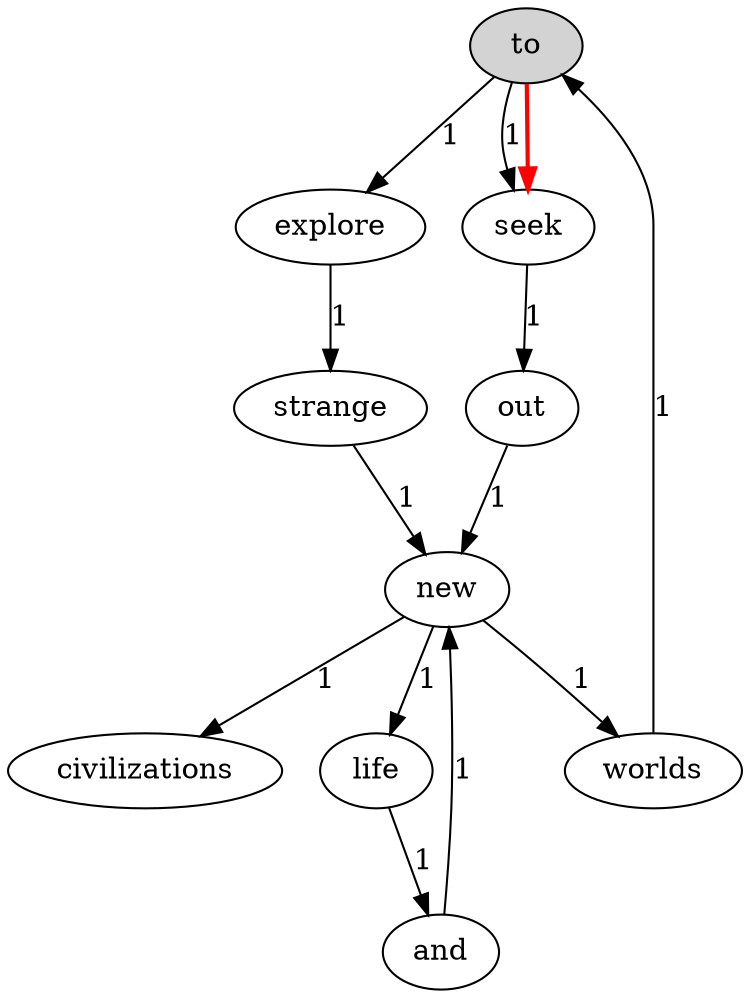 digraph G {
	to [style=filled, fillcolor=lightgray];
	new -> worlds [label="1"];
	new -> civilizations [label="1"];
	new -> life [label="1"];
	worlds -> to [label="1"];
	explore -> strange [label="1"];
	and -> new [label="1"];
	to -> explore [label="1"];
	to -> seek [label="1"];
	seek -> out [label="1"];
	strange -> new [label="1"];
	life -> and [label="1"];
	out -> new [label="1"];
	to -> seek [color="red", penwidth=2];
}
